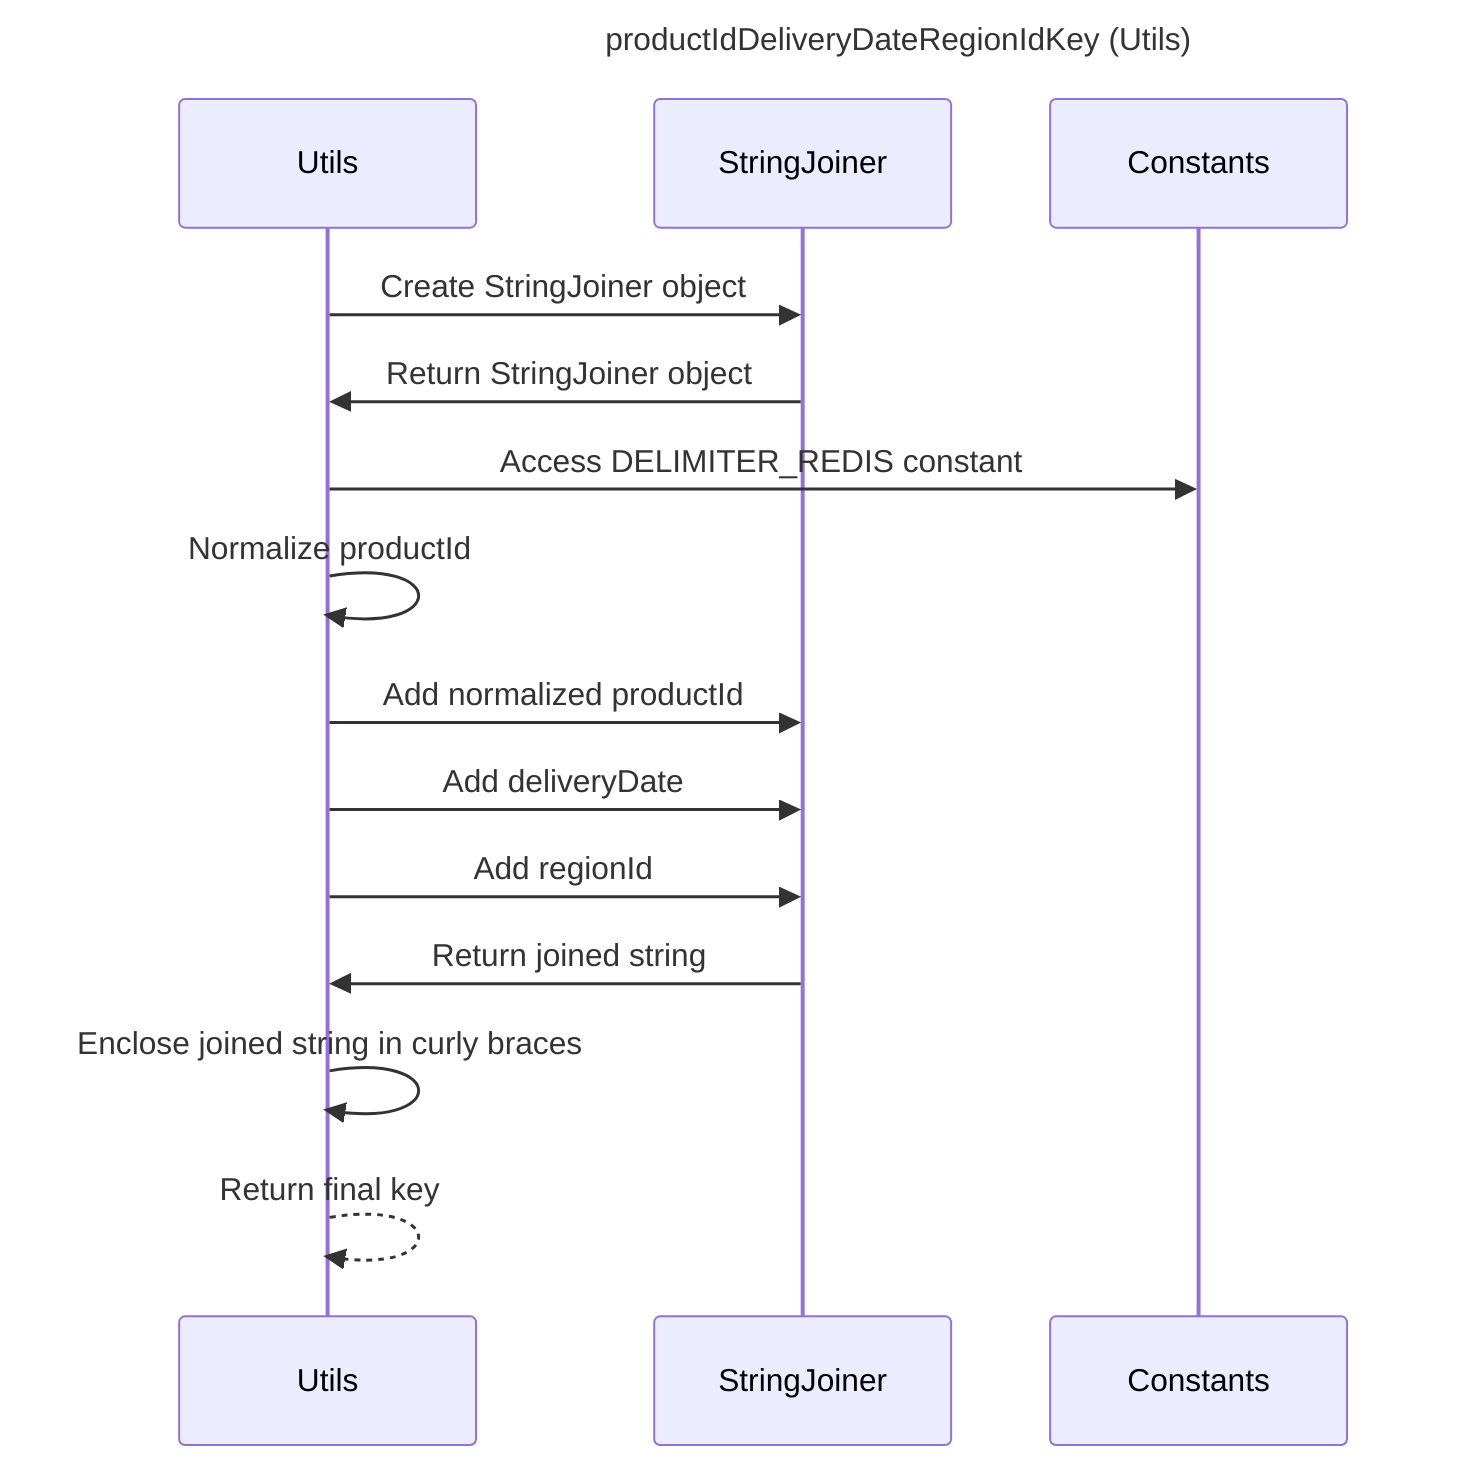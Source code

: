 ---
title: productIdDeliveryDateRegionIdKey (Utils)
---

sequenceDiagram
    participant Utils
    participant StringJoiner
    participant Constants

    Utils->>StringJoiner: Create StringJoiner object
    StringJoiner->>Utils: Return StringJoiner object
    Utils->>Constants: Access DELIMITER_REDIS constant
    Utils->>Utils: Normalize productId
    Utils->>StringJoiner: Add normalized productId
    Utils->>StringJoiner: Add deliveryDate
    Utils->>StringJoiner: Add regionId
    StringJoiner->>Utils: Return joined string
    Utils->>Utils: Enclose joined string in curly braces
    Utils-->>Utils: Return final key